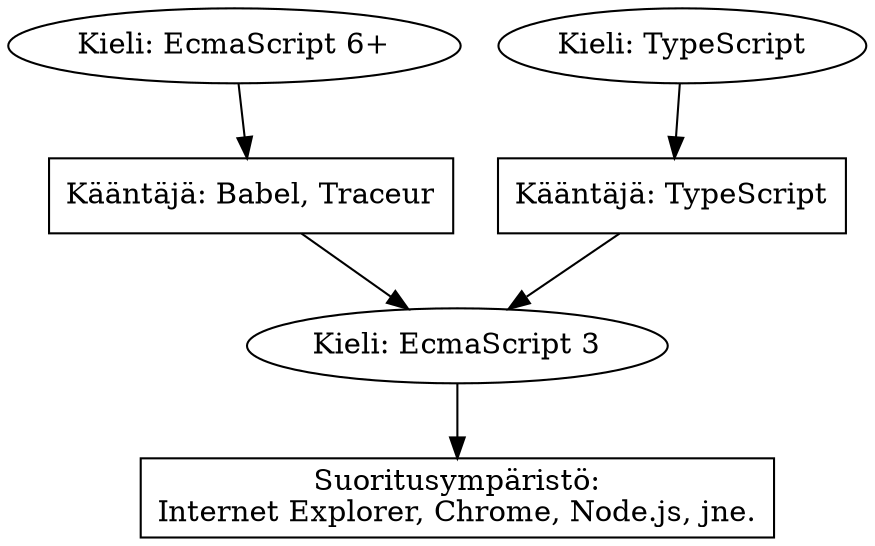digraph Compilation {

  es6 [label="Kieli: EcmaScript 6+"];
  ts [label="Kieli: TypeScript"];
  es3 [label="Kieli: EcmaScript 3"];
  
  babel [label="Kääntäjä: Babel, Traceur", shape=rectangle];
  tsc [label="Kääntäjä: TypeScript", shape=rectangle];
  
  es6 -> babel -> es3;
  ts -> tsc -> es3;
  es3 -> end;

  end [label="Suoritusympäristö:\nInternet Explorer, Chrome, Node.js, jne.", shape=rectangle];
  
}